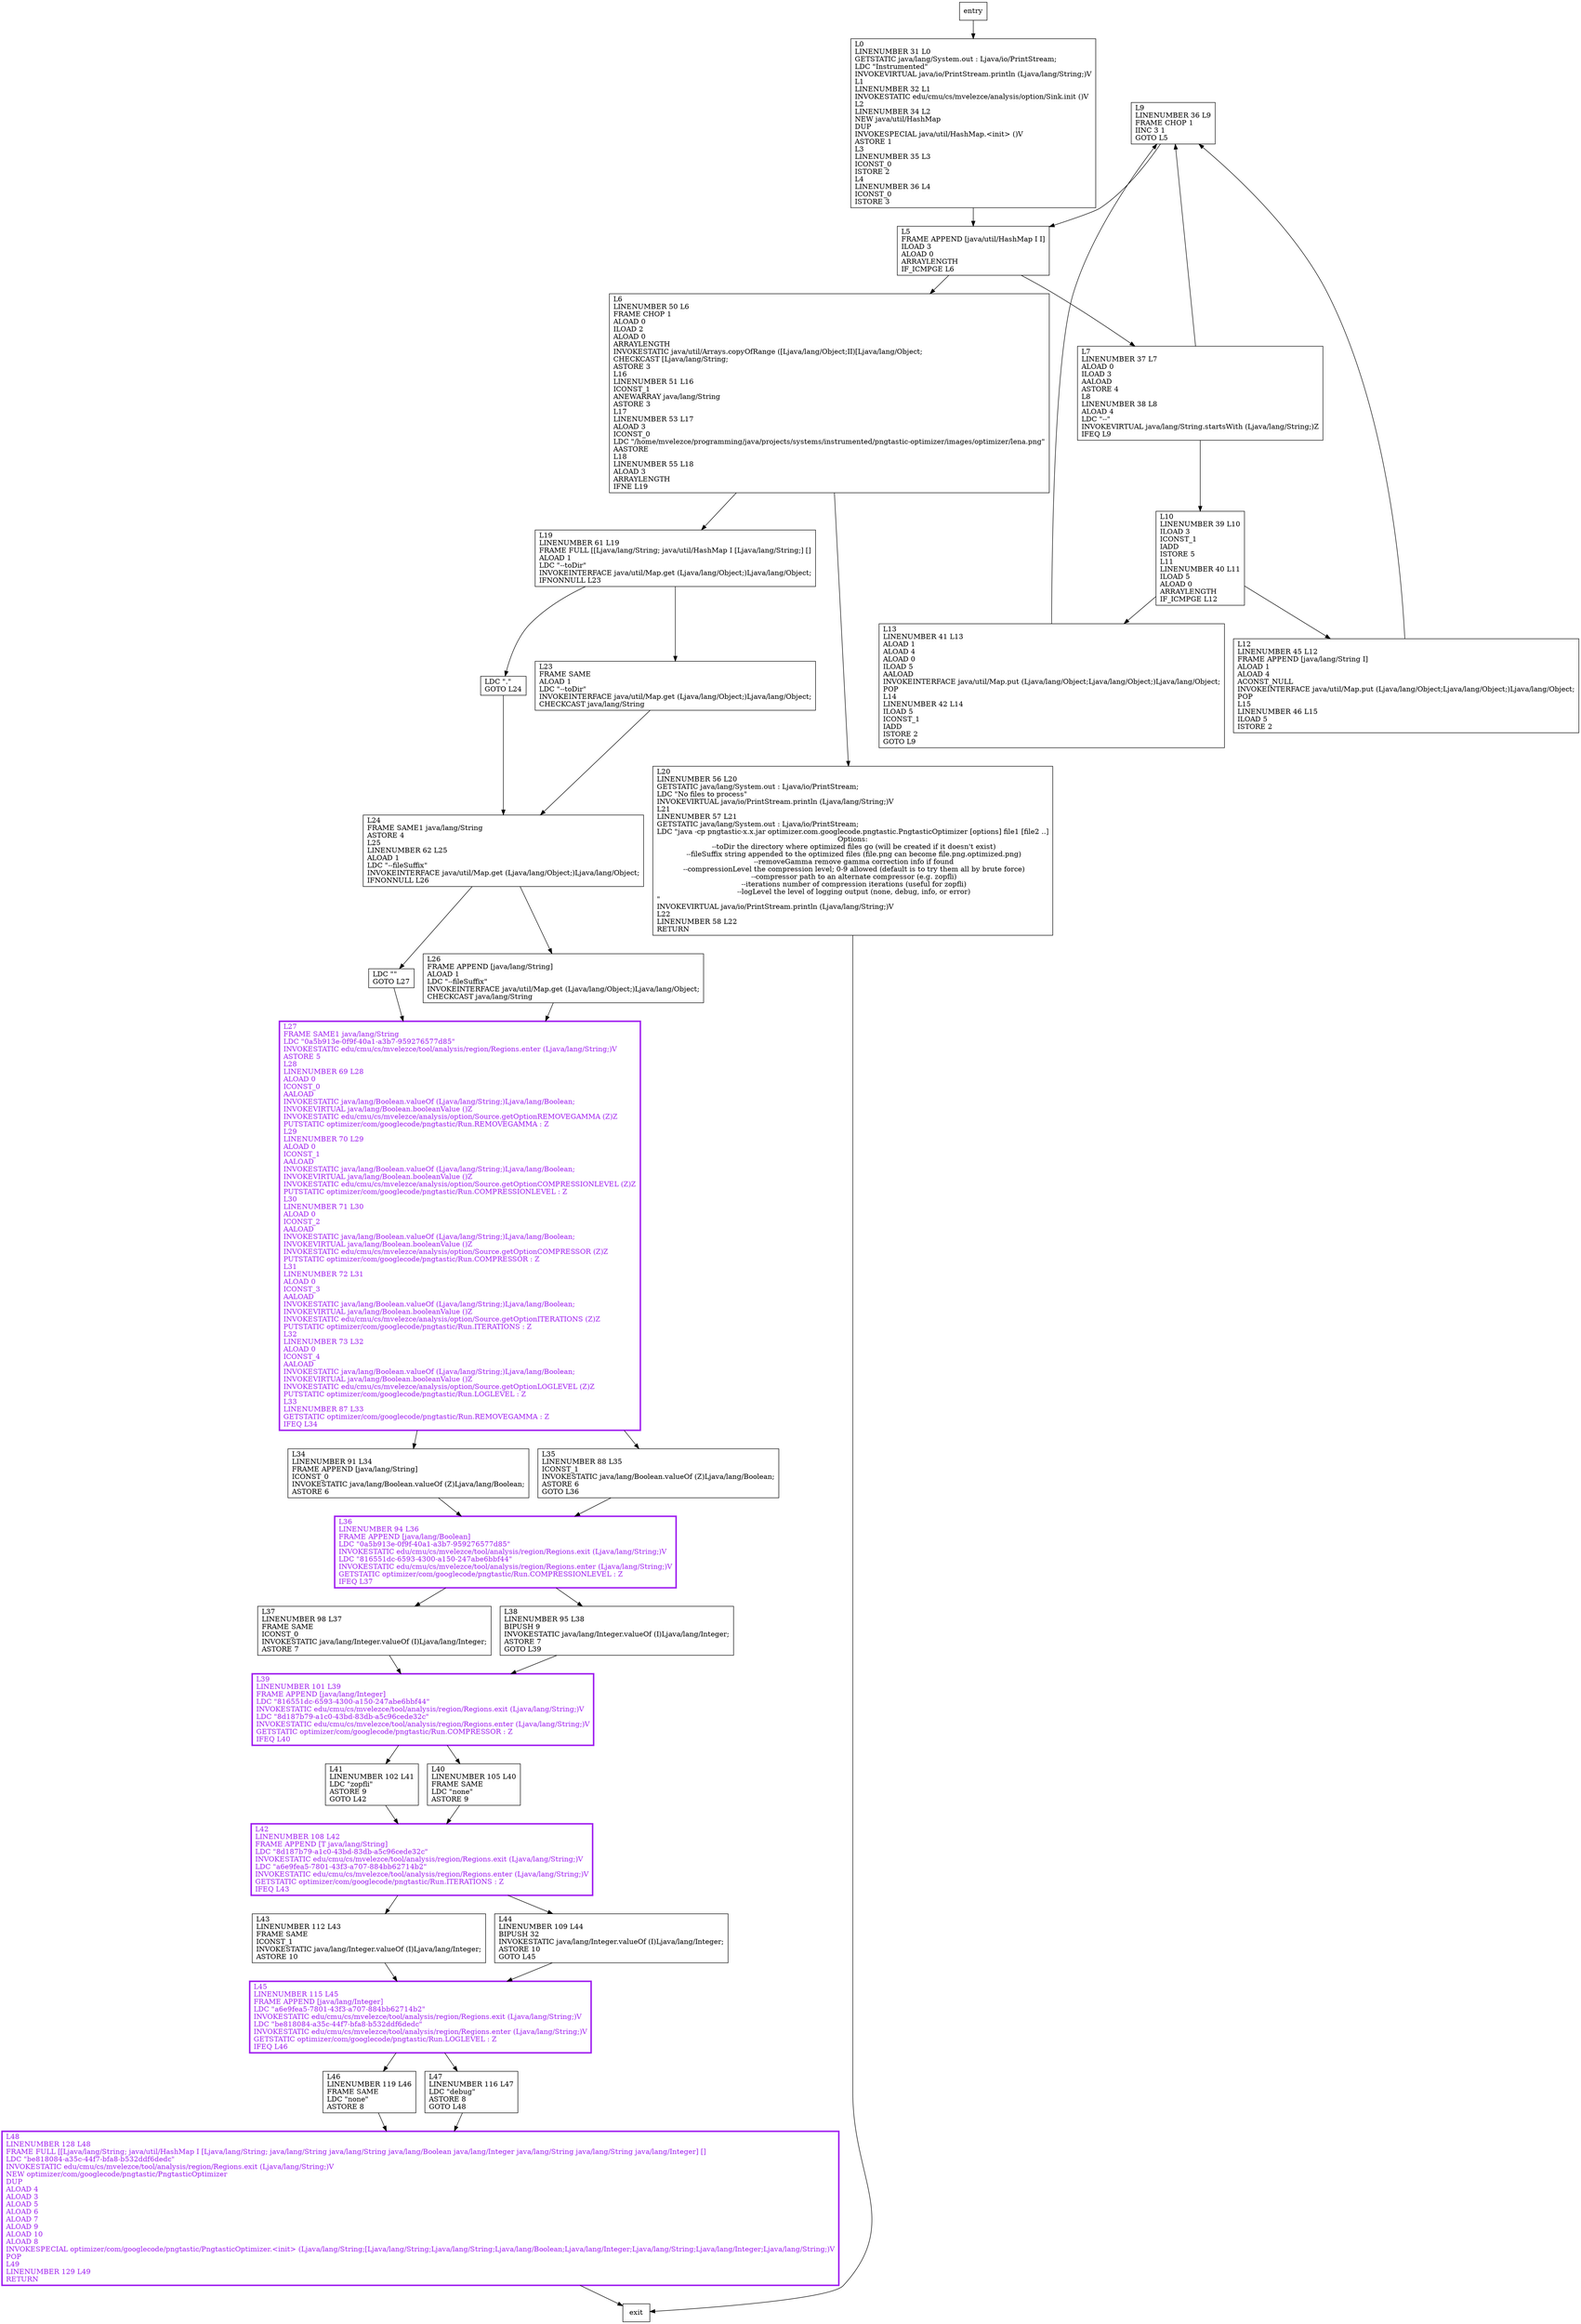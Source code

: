 digraph main {
node [shape=record];
773348567 [label="L9\lLINENUMBER 36 L9\lFRAME CHOP 1\lIINC 3 1\lGOTO L5\l"];
1160652496 [label="L36\lLINENUMBER 94 L36\lFRAME APPEND [java/lang/Boolean]\lLDC \"0a5b913e-0f9f-40a1-a3b7-959276577d85\"\lINVOKESTATIC edu/cmu/cs/mvelezce/tool/analysis/region/Regions.exit (Ljava/lang/String;)V\lLDC \"816551dc-6593-4300-a150-247abe6bbf44\"\lINVOKESTATIC edu/cmu/cs/mvelezce/tool/analysis/region/Regions.enter (Ljava/lang/String;)V\lGETSTATIC optimizer/com/googlecode/pngtastic/Run.COMPRESSIONLEVEL : Z\lIFEQ L37\l"];
57085696 [label="L35\lLINENUMBER 88 L35\lICONST_1\lINVOKESTATIC java/lang/Boolean.valueOf (Z)Ljava/lang/Boolean;\lASTORE 6\lGOTO L36\l"];
178401052 [label="L47\lLINENUMBER 116 L47\lLDC \"debug\"\lASTORE 8\lGOTO L48\l"];
1746257394 [label="L5\lFRAME APPEND [java/util/HashMap I I]\lILOAD 3\lALOAD 0\lARRAYLENGTH\lIF_ICMPGE L6\l"];
977997405 [label="L24\lFRAME SAME1 java/lang/String\lASTORE 4\lL25\lLINENUMBER 62 L25\lALOAD 1\lLDC \"--fileSuffix\"\lINVOKEINTERFACE java/util/Map.get (Ljava/lang/Object;)Ljava/lang/Object;\lIFNONNULL L26\l"];
1523510420 [label="L23\lFRAME SAME\lALOAD 1\lLDC \"--toDir\"\lINVOKEINTERFACE java/util/Map.get (Ljava/lang/Object;)Ljava/lang/Object;\lCHECKCAST java/lang/String\l"];
280531669 [label="L26\lFRAME APPEND [java/lang/String]\lALOAD 1\lLDC \"--fileSuffix\"\lINVOKEINTERFACE java/util/Map.get (Ljava/lang/Object;)Ljava/lang/Object;\lCHECKCAST java/lang/String\l"];
1888639813 [label="L45\lLINENUMBER 115 L45\lFRAME APPEND [java/lang/Integer]\lLDC \"a6e9fea5-7801-43f3-a707-884bb62714b2\"\lINVOKESTATIC edu/cmu/cs/mvelezce/tool/analysis/region/Regions.exit (Ljava/lang/String;)V\lLDC \"be818084-a35c-44f7-bfa8-b532ddf6dedc\"\lINVOKESTATIC edu/cmu/cs/mvelezce/tool/analysis/region/Regions.enter (Ljava/lang/String;)V\lGETSTATIC optimizer/com/googlecode/pngtastic/Run.LOGLEVEL : Z\lIFEQ L46\l"];
1988746735 [label="L40\lLINENUMBER 105 L40\lFRAME SAME\lLDC \"none\"\lASTORE 9\l"];
1264754451 [label="L44\lLINENUMBER 109 L44\lBIPUSH 32\lINVOKESTATIC java/lang/Integer.valueOf (I)Ljava/lang/Integer;\lASTORE 10\lGOTO L45\l"];
1535116392 [label="L7\lLINENUMBER 37 L7\lALOAD 0\lILOAD 3\lAALOAD\lASTORE 4\lL8\lLINENUMBER 38 L8\lALOAD 4\lLDC \"--\"\lINVOKEVIRTUAL java/lang/String.startsWith (Ljava/lang/String;)Z\lIFEQ L9\l"];
1181545730 [label="L6\lLINENUMBER 50 L6\lFRAME CHOP 1\lALOAD 0\lILOAD 2\lALOAD 0\lARRAYLENGTH\lINVOKESTATIC java/util/Arrays.copyOfRange ([Ljava/lang/Object;II)[Ljava/lang/Object;\lCHECKCAST [Ljava/lang/String;\lASTORE 3\lL16\lLINENUMBER 51 L16\lICONST_1\lANEWARRAY java/lang/String\lASTORE 3\lL17\lLINENUMBER 53 L17\lALOAD 3\lICONST_0\lLDC \"/home/mvelezce/programming/java/projects/systems/instrumented/pngtastic-optimizer/images/optimizer/lena.png\"\lAASTORE\lL18\lLINENUMBER 55 L18\lALOAD 3\lARRAYLENGTH\lIFNE L19\l"];
439232821 [label="L42\lLINENUMBER 108 L42\lFRAME APPEND [T java/lang/String]\lLDC \"8d187b79-a1c0-43bd-83db-a5c96cede32c\"\lINVOKESTATIC edu/cmu/cs/mvelezce/tool/analysis/region/Regions.exit (Ljava/lang/String;)V\lLDC \"a6e9fea5-7801-43f3-a707-884bb62714b2\"\lINVOKESTATIC edu/cmu/cs/mvelezce/tool/analysis/region/Regions.enter (Ljava/lang/String;)V\lGETSTATIC optimizer/com/googlecode/pngtastic/Run.ITERATIONS : Z\lIFEQ L43\l"];
2030138610 [label="L38\lLINENUMBER 95 L38\lBIPUSH 9\lINVOKESTATIC java/lang/Integer.valueOf (I)Ljava/lang/Integer;\lASTORE 7\lGOTO L39\l"];
463381475 [label="L46\lLINENUMBER 119 L46\lFRAME SAME\lLDC \"none\"\lASTORE 8\l"];
893835279 [label="L27\lFRAME SAME1 java/lang/String\lLDC \"0a5b913e-0f9f-40a1-a3b7-959276577d85\"\lINVOKESTATIC edu/cmu/cs/mvelezce/tool/analysis/region/Regions.enter (Ljava/lang/String;)V\lASTORE 5\lL28\lLINENUMBER 69 L28\lALOAD 0\lICONST_0\lAALOAD\lINVOKESTATIC java/lang/Boolean.valueOf (Ljava/lang/String;)Ljava/lang/Boolean;\lINVOKEVIRTUAL java/lang/Boolean.booleanValue ()Z\lINVOKESTATIC edu/cmu/cs/mvelezce/analysis/option/Source.getOptionREMOVEGAMMA (Z)Z\lPUTSTATIC optimizer/com/googlecode/pngtastic/Run.REMOVEGAMMA : Z\lL29\lLINENUMBER 70 L29\lALOAD 0\lICONST_1\lAALOAD\lINVOKESTATIC java/lang/Boolean.valueOf (Ljava/lang/String;)Ljava/lang/Boolean;\lINVOKEVIRTUAL java/lang/Boolean.booleanValue ()Z\lINVOKESTATIC edu/cmu/cs/mvelezce/analysis/option/Source.getOptionCOMPRESSIONLEVEL (Z)Z\lPUTSTATIC optimizer/com/googlecode/pngtastic/Run.COMPRESSIONLEVEL : Z\lL30\lLINENUMBER 71 L30\lALOAD 0\lICONST_2\lAALOAD\lINVOKESTATIC java/lang/Boolean.valueOf (Ljava/lang/String;)Ljava/lang/Boolean;\lINVOKEVIRTUAL java/lang/Boolean.booleanValue ()Z\lINVOKESTATIC edu/cmu/cs/mvelezce/analysis/option/Source.getOptionCOMPRESSOR (Z)Z\lPUTSTATIC optimizer/com/googlecode/pngtastic/Run.COMPRESSOR : Z\lL31\lLINENUMBER 72 L31\lALOAD 0\lICONST_3\lAALOAD\lINVOKESTATIC java/lang/Boolean.valueOf (Ljava/lang/String;)Ljava/lang/Boolean;\lINVOKEVIRTUAL java/lang/Boolean.booleanValue ()Z\lINVOKESTATIC edu/cmu/cs/mvelezce/analysis/option/Source.getOptionITERATIONS (Z)Z\lPUTSTATIC optimizer/com/googlecode/pngtastic/Run.ITERATIONS : Z\lL32\lLINENUMBER 73 L32\lALOAD 0\lICONST_4\lAALOAD\lINVOKESTATIC java/lang/Boolean.valueOf (Ljava/lang/String;)Ljava/lang/Boolean;\lINVOKEVIRTUAL java/lang/Boolean.booleanValue ()Z\lINVOKESTATIC edu/cmu/cs/mvelezce/analysis/option/Source.getOptionLOGLEVEL (Z)Z\lPUTSTATIC optimizer/com/googlecode/pngtastic/Run.LOGLEVEL : Z\lL33\lLINENUMBER 87 L33\lGETSTATIC optimizer/com/googlecode/pngtastic/Run.REMOVEGAMMA : Z\lIFEQ L34\l"];
1469907228 [label="L34\lLINENUMBER 91 L34\lFRAME APPEND [java/lang/String]\lICONST_0\lINVOKESTATIC java/lang/Boolean.valueOf (Z)Ljava/lang/Boolean;\lASTORE 6\l"];
1027569178 [label="LDC \"\"\lGOTO L27\l"];
2115640742 [label="L10\lLINENUMBER 39 L10\lILOAD 3\lICONST_1\lIADD\lISTORE 5\lL11\lLINENUMBER 40 L11\lILOAD 5\lALOAD 0\lARRAYLENGTH\lIF_ICMPGE L12\l"];
1752856108 [label="L41\lLINENUMBER 102 L41\lLDC \"zopfli\"\lASTORE 9\lGOTO L42\l"];
1109752797 [label="L39\lLINENUMBER 101 L39\lFRAME APPEND [java/lang/Integer]\lLDC \"816551dc-6593-4300-a150-247abe6bbf44\"\lINVOKESTATIC edu/cmu/cs/mvelezce/tool/analysis/region/Regions.exit (Ljava/lang/String;)V\lLDC \"8d187b79-a1c0-43bd-83db-a5c96cede32c\"\lINVOKESTATIC edu/cmu/cs/mvelezce/tool/analysis/region/Regions.enter (Ljava/lang/String;)V\lGETSTATIC optimizer/com/googlecode/pngtastic/Run.COMPRESSOR : Z\lIFEQ L40\l"];
67620673 [label="L13\lLINENUMBER 41 L13\lALOAD 1\lALOAD 4\lALOAD 0\lILOAD 5\lAALOAD\lINVOKEINTERFACE java/util/Map.put (Ljava/lang/Object;Ljava/lang/Object;)Ljava/lang/Object;\lPOP\lL14\lLINENUMBER 42 L14\lILOAD 5\lICONST_1\lIADD\lISTORE 2\lGOTO L9\l"];
1933328958 [label="L43\lLINENUMBER 112 L43\lFRAME SAME\lICONST_1\lINVOKESTATIC java/lang/Integer.valueOf (I)Ljava/lang/Integer;\lASTORE 10\l"];
1187779195 [label="L19\lLINENUMBER 61 L19\lFRAME FULL [[Ljava/lang/String; java/util/HashMap I [Ljava/lang/String;] []\lALOAD 1\lLDC \"--toDir\"\lINVOKEINTERFACE java/util/Map.get (Ljava/lang/Object;)Ljava/lang/Object;\lIFNONNULL L23\l"];
1441243996 [label="L48\lLINENUMBER 128 L48\lFRAME FULL [[Ljava/lang/String; java/util/HashMap I [Ljava/lang/String; java/lang/String java/lang/String java/lang/Boolean java/lang/Integer java/lang/String java/lang/String java/lang/Integer] []\lLDC \"be818084-a35c-44f7-bfa8-b532ddf6dedc\"\lINVOKESTATIC edu/cmu/cs/mvelezce/tool/analysis/region/Regions.exit (Ljava/lang/String;)V\lNEW optimizer/com/googlecode/pngtastic/PngtasticOptimizer\lDUP\lALOAD 4\lALOAD 3\lALOAD 5\lALOAD 6\lALOAD 7\lALOAD 9\lALOAD 10\lALOAD 8\lINVOKESPECIAL optimizer/com/googlecode/pngtastic/PngtasticOptimizer.\<init\> (Ljava/lang/String;[Ljava/lang/String;Ljava/lang/String;Ljava/lang/Boolean;Ljava/lang/Integer;Ljava/lang/String;Ljava/lang/Integer;Ljava/lang/String;)V\lPOP\lL49\lLINENUMBER 129 L49\lRETURN\l"];
1185618138 [label="L37\lLINENUMBER 98 L37\lFRAME SAME\lICONST_0\lINVOKESTATIC java/lang/Integer.valueOf (I)Ljava/lang/Integer;\lASTORE 7\l"];
1298380324 [label="L0\lLINENUMBER 31 L0\lGETSTATIC java/lang/System.out : Ljava/io/PrintStream;\lLDC \"Instrumented\"\lINVOKEVIRTUAL java/io/PrintStream.println (Ljava/lang/String;)V\lL1\lLINENUMBER 32 L1\lINVOKESTATIC edu/cmu/cs/mvelezce/analysis/option/Sink.init ()V\lL2\lLINENUMBER 34 L2\lNEW java/util/HashMap\lDUP\lINVOKESPECIAL java/util/HashMap.\<init\> ()V\lASTORE 1\lL3\lLINENUMBER 35 L3\lICONST_0\lISTORE 2\lL4\lLINENUMBER 36 L4\lICONST_0\lISTORE 3\l"];
1611221523 [label="L20\lLINENUMBER 56 L20\lGETSTATIC java/lang/System.out : Ljava/io/PrintStream;\lLDC \"No files to process\"\lINVOKEVIRTUAL java/io/PrintStream.println (Ljava/lang/String;)V\lL21\lLINENUMBER 57 L21\lGETSTATIC java/lang/System.out : Ljava/io/PrintStream;\lLDC \"java -cp pngtastic-x.x.jar optimizer.com.googlecode.pngtastic.PngtasticOptimizer [options] file1 [file2 ..]\nOptions:\n  --toDir            the directory where optimized files go (will be created if it doesn't exist)\n  --fileSuffix       string appended to the optimized files (file.png can become file.png.optimized.png)\n  --removeGamma      remove gamma correction info if found\n  --compressionLevel the compression level; 0-9 allowed (default is to try them all by brute force)\n  --compressor       path to an alternate compressor (e.g. zopfli)\n  --iterations       number of compression iterations (useful for zopfli)\n  --logLevel         the level of logging output (none, debug, info, or error)\n\"\lINVOKEVIRTUAL java/io/PrintStream.println (Ljava/lang/String;)V\lL22\lLINENUMBER 58 L22\lRETURN\l"];
473073770 [label="LDC \".\"\lGOTO L24\l"];
1602167682 [label="L12\lLINENUMBER 45 L12\lFRAME APPEND [java/lang/String I]\lALOAD 1\lALOAD 4\lACONST_NULL\lINVOKEINTERFACE java/util/Map.put (Ljava/lang/Object;Ljava/lang/Object;)Ljava/lang/Object;\lPOP\lL15\lLINENUMBER 46 L15\lILOAD 5\lISTORE 2\l"];
entry;
exit;
773348567 -> 1746257394;
1160652496 -> 1185618138;
1160652496 -> 2030138610;
57085696 -> 1160652496;
178401052 -> 1441243996;
1746257394 -> 1535116392;
1746257394 -> 1181545730;
977997405 -> 280531669;
977997405 -> 1027569178;
1523510420 -> 977997405;
280531669 -> 893835279;
1888639813 -> 463381475;
1888639813 -> 178401052;
1988746735 -> 439232821;
1264754451 -> 1888639813;
1535116392 -> 773348567;
1535116392 -> 2115640742;
1181545730 -> 1611221523;
1181545730 -> 1187779195;
439232821 -> 1264754451;
439232821 -> 1933328958;
2030138610 -> 1109752797;
463381475 -> 1441243996;
893835279 -> 57085696;
893835279 -> 1469907228;
1469907228 -> 1160652496;
1027569178 -> 893835279;
2115640742 -> 1602167682;
2115640742 -> 67620673;
1752856108 -> 439232821;
1109752797 -> 1988746735;
1109752797 -> 1752856108;
67620673 -> 773348567;
1933328958 -> 1888639813;
1187779195 -> 473073770;
1187779195 -> 1523510420;
1441243996 -> exit;
1185618138 -> 1109752797;
entry -> 1298380324;
1298380324 -> 1746257394;
1611221523 -> exit;
473073770 -> 977997405;
1602167682 -> 773348567;
1888639813[fontcolor="purple", penwidth=3, color="purple"];
1160652496[fontcolor="purple", penwidth=3, color="purple"];
893835279[fontcolor="purple", penwidth=3, color="purple"];
1109752797[fontcolor="purple", penwidth=3, color="purple"];
439232821[fontcolor="purple", penwidth=3, color="purple"];
1441243996[fontcolor="purple", penwidth=3, color="purple"];
}
